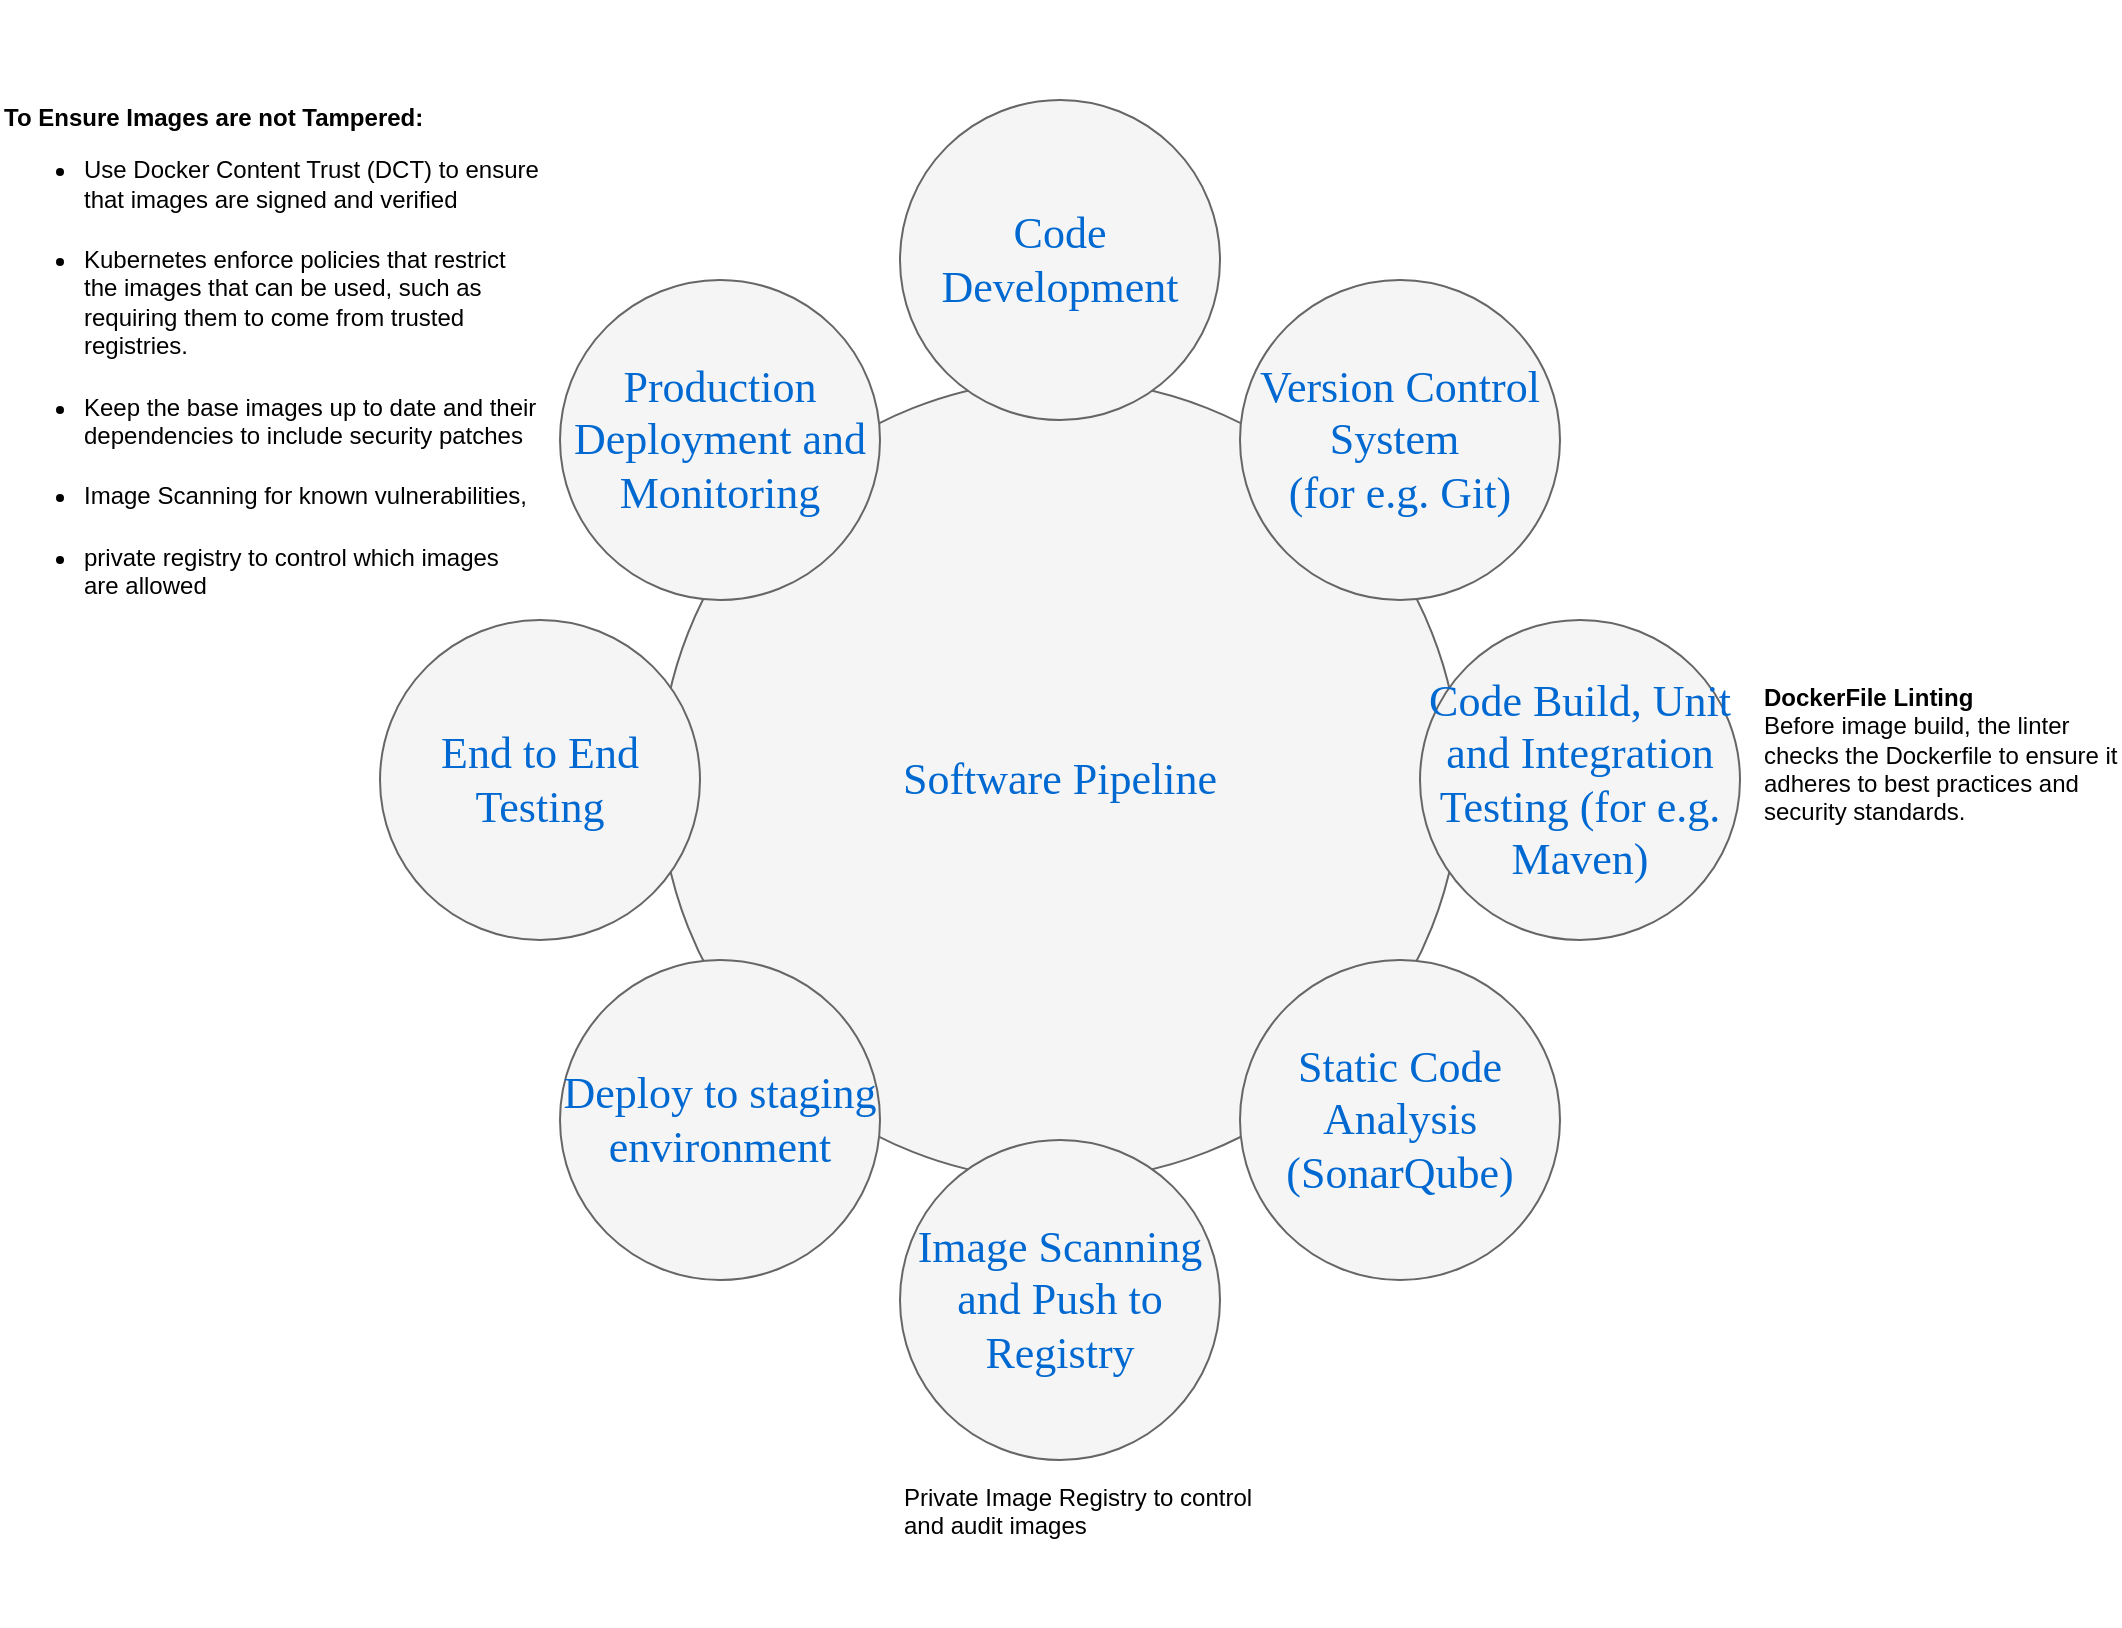 <mxfile version="24.7.13">
  <diagram name="Page-1" id="dd472eb7-4b8b-5cd9-a60b-b15522922e76">
    <mxGraphModel dx="2100" dy="1980" grid="1" gridSize="10" guides="1" tooltips="1" connect="1" arrows="1" fold="1" page="1" pageScale="1" pageWidth="1100" pageHeight="850" background="none" math="0" shadow="0">
      <root>
        <mxCell id="0" />
        <mxCell id="1" parent="0" />
        <mxCell id="374e34682ed331ee-1" value="Software Pipeline" style="ellipse;whiteSpace=wrap;html=1;rounded=0;shadow=0;dashed=0;comic=0;fontFamily=Verdana;fontSize=22;fontColor=#0069D1;fillColor=#f5f5f5;strokeColor=#666666;" parent="1" vertex="1">
          <mxGeometry x="330" y="180" width="400" height="400" as="geometry" />
        </mxCell>
        <mxCell id="45236fa5f4b8e91a-1" value="Code Development" style="ellipse;whiteSpace=wrap;html=1;rounded=0;shadow=0;dashed=0;comic=0;fontFamily=Verdana;fontSize=22;fontColor=#0069D1;fillColor=#f5f5f5;strokeColor=#666666;" parent="1" vertex="1">
          <mxGeometry x="450" y="40" width="160" height="160" as="geometry" />
        </mxCell>
        <mxCell id="45236fa5f4b8e91a-2" value="Image Scanning and Push to Registry" style="ellipse;whiteSpace=wrap;html=1;rounded=0;shadow=0;dashed=0;comic=0;fontFamily=Verdana;fontSize=22;fontColor=#0069D1;fillColor=#f5f5f5;strokeColor=#666666;" parent="1" vertex="1">
          <mxGeometry x="450" y="560" width="160" height="160" as="geometry" />
        </mxCell>
        <mxCell id="45236fa5f4b8e91a-3" value="Code Build, Unit and Integration Testing (for e.g. Maven)" style="ellipse;whiteSpace=wrap;html=1;rounded=0;shadow=0;dashed=0;comic=0;fontFamily=Verdana;fontSize=22;fontColor=#0069D1;fillColor=#f5f5f5;strokeColor=#666666;" parent="1" vertex="1">
          <mxGeometry x="710" y="300" width="160" height="160" as="geometry" />
        </mxCell>
        <mxCell id="45236fa5f4b8e91a-4" value="End to End Testing" style="ellipse;whiteSpace=wrap;html=1;rounded=0;shadow=0;dashed=0;comic=0;fontFamily=Verdana;fontSize=22;fontColor=#0069D1;fillColor=#f5f5f5;strokeColor=#666666;" parent="1" vertex="1">
          <mxGeometry x="190" y="300" width="160" height="160" as="geometry" />
        </mxCell>
        <mxCell id="45236fa5f4b8e91a-5" value="Production Deployment and Monitoring" style="ellipse;whiteSpace=wrap;html=1;rounded=0;shadow=0;dashed=0;comic=0;fontFamily=Verdana;fontSize=22;fontColor=#0069D1;fillColor=#f5f5f5;strokeColor=#666666;" parent="1" vertex="1">
          <mxGeometry x="280" y="130" width="160" height="160" as="geometry" />
        </mxCell>
        <mxCell id="45236fa5f4b8e91a-6" value="Version Control System&amp;nbsp;&lt;div&gt;(for e.g. Git)&lt;/div&gt;" style="ellipse;whiteSpace=wrap;html=1;rounded=0;shadow=0;dashed=0;comic=0;fontFamily=Verdana;fontSize=22;fontColor=#0069D1;fillColor=#f5f5f5;strokeColor=#666666;" parent="1" vertex="1">
          <mxGeometry x="620" y="130" width="160" height="160" as="geometry" />
        </mxCell>
        <mxCell id="45236fa5f4b8e91a-7" value="Static Code Analysis&lt;div&gt;(SonarQube)&lt;/div&gt;" style="ellipse;whiteSpace=wrap;html=1;rounded=0;shadow=0;dashed=0;comic=0;fontFamily=Verdana;fontSize=22;fontColor=#0069D1;fillColor=#f5f5f5;strokeColor=#666666;" parent="1" vertex="1">
          <mxGeometry x="620" y="470" width="160" height="160" as="geometry" />
        </mxCell>
        <mxCell id="45236fa5f4b8e91a-8" value="Deploy to staging environment" style="ellipse;whiteSpace=wrap;html=1;rounded=0;shadow=0;dashed=0;comic=0;fontFamily=Verdana;fontSize=22;fontColor=#0069D1;fillColor=#f5f5f5;strokeColor=#666666;" parent="1" vertex="1">
          <mxGeometry x="280" y="470" width="160" height="160" as="geometry" />
        </mxCell>
        <mxCell id="KjedLvYoQJYts-A0Dnv0-3" value="&lt;h1 style=&quot;margin-top: 0px;&quot;&gt;&lt;br&gt;&lt;/h1&gt;&lt;div&gt;Private Image Registry to control and audit images&amp;nbsp;&lt;/div&gt;" style="text;html=1;whiteSpace=wrap;overflow=hidden;rounded=0;" vertex="1" parent="1">
          <mxGeometry x="450" y="680" width="180" height="120" as="geometry" />
        </mxCell>
        <mxCell id="KjedLvYoQJYts-A0Dnv0-4" value="&lt;h1 style=&quot;margin-top: 0px;&quot;&gt;&lt;br&gt;&lt;/h1&gt;&lt;div&gt;&lt;b&gt;DockerFile Linting&lt;/b&gt;&lt;/div&gt;&lt;div&gt;Before image build, the linter checks the Dockerfile to ensure it adheres to best practices and security standards.&lt;/div&gt;" style="text;html=1;whiteSpace=wrap;overflow=hidden;rounded=0;" vertex="1" parent="1">
          <mxGeometry x="880" y="280" width="180" height="120" as="geometry" />
        </mxCell>
        <mxCell id="KjedLvYoQJYts-A0Dnv0-5" value="&lt;h1 style=&quot;margin-top: 0px;&quot;&gt;&lt;br&gt;&lt;/h1&gt;&lt;div&gt;&lt;b&gt;To Ensure Images are not Tampered:&lt;/b&gt;&lt;/div&gt;&lt;div&gt;&lt;ul&gt;&lt;li&gt;Use Docker Content Trust (DCT) to ensure that images are signed and verified&amp;nbsp;&lt;/li&gt;&lt;li&gt;&lt;h4&gt;&lt;span style=&quot;font-weight: normal;&quot;&gt;Kubernetes&lt;/span&gt; &lt;span style=&quot;font-weight: normal;&quot;&gt;e&lt;span style=&quot;background-color: initial;&quot;&gt;nforce&lt;/span&gt;&lt;/span&gt;&lt;span style=&quot;background-color: initial; font-weight: normal;&quot;&gt; policies that restrict the images that can be used, such as requiring them to come from trusted registries.&lt;/span&gt;&lt;/h4&gt;&lt;/li&gt;&lt;li&gt;&lt;h4&gt;&lt;span style=&quot;font-weight: 400;&quot;&gt;Keep the&lt;/span&gt;&amp;nbsp;&lt;span style=&quot;font-weight: normal;&quot;&gt;base images up to date and their dependencies to include security patches&lt;/span&gt;&lt;/h4&gt;&lt;/li&gt;&lt;li&gt;&lt;h4&gt;&lt;span style=&quot;font-weight: normal;&quot;&gt;Image&lt;/span&gt;&amp;nbsp;&lt;span style=&quot;background-color: initial; font-weight: normal;&quot;&gt;Scanning for known vulnerabilities,&lt;/span&gt;&lt;/h4&gt;&lt;/li&gt;&lt;li&gt;&lt;div&gt;&lt;span style=&quot;background-color: initial;&quot;&gt;private registry to control which images are allowed&lt;br&gt;&lt;/span&gt;&lt;/div&gt;&lt;/li&gt;&lt;/ul&gt;&lt;/div&gt;" style="text;html=1;whiteSpace=wrap;overflow=hidden;rounded=0;" vertex="1" parent="1">
          <mxGeometry y="-10" width="270" height="320" as="geometry" />
        </mxCell>
      </root>
    </mxGraphModel>
  </diagram>
</mxfile>
